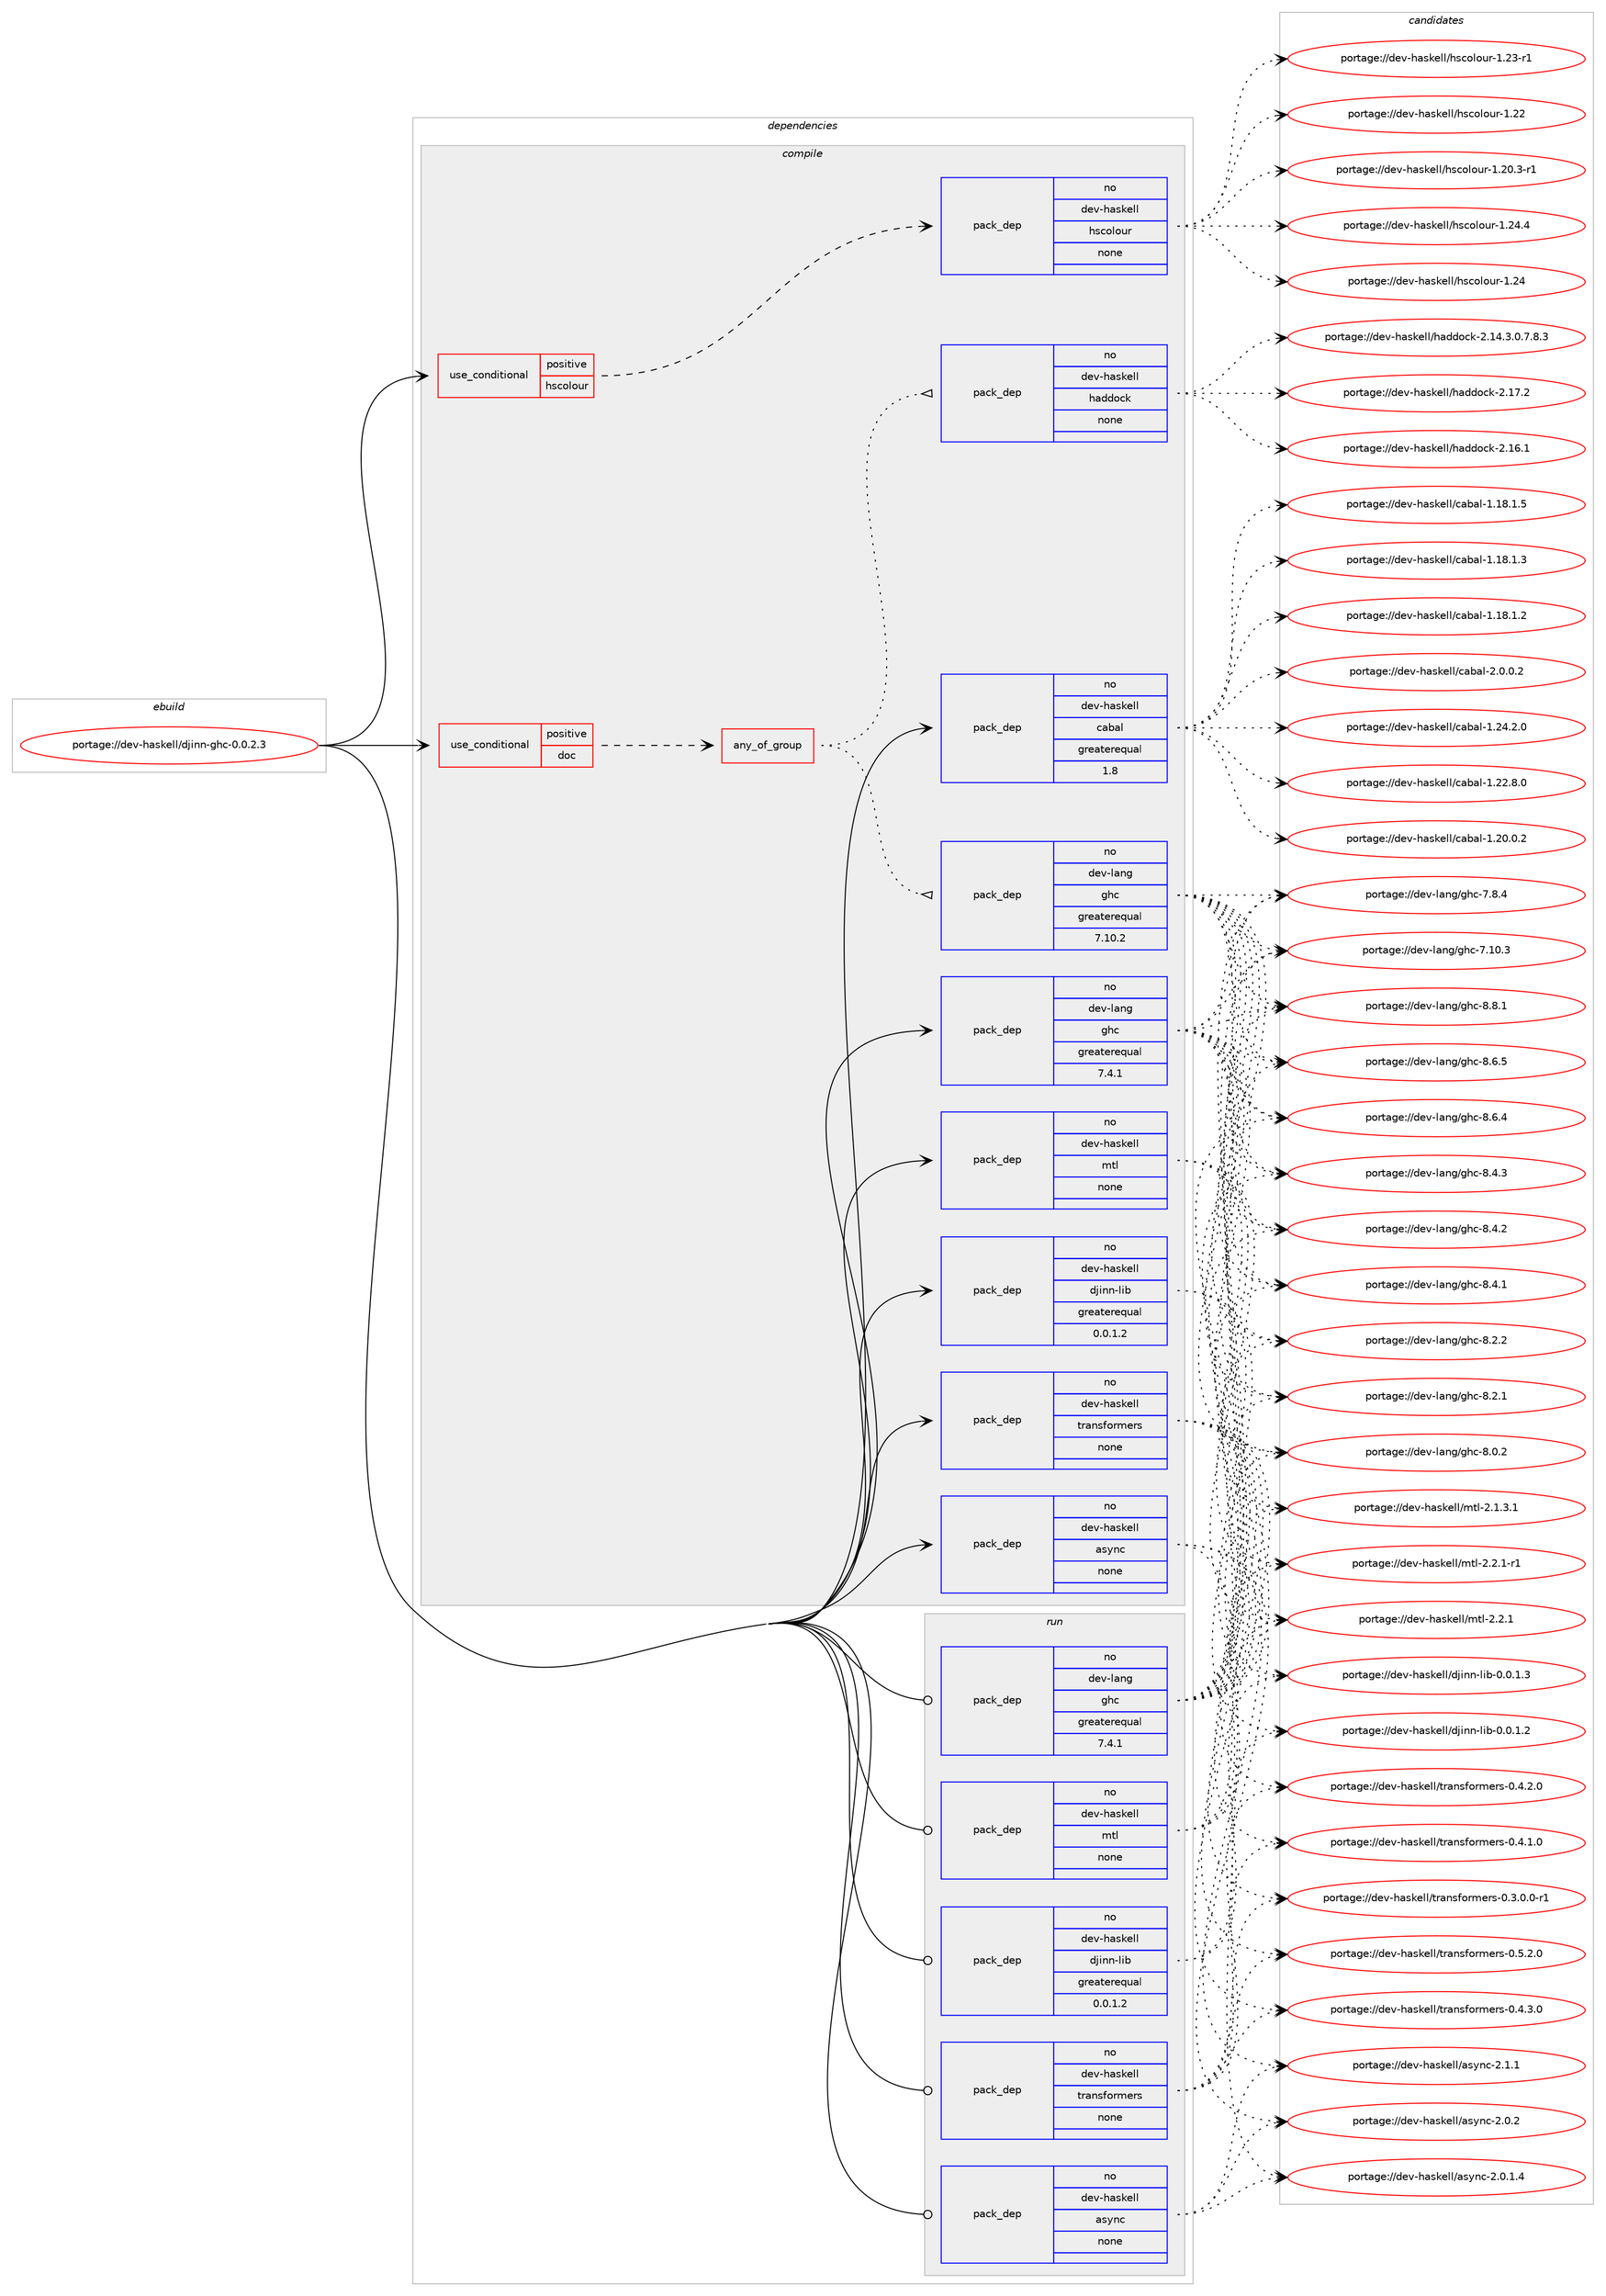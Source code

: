 digraph prolog {

# *************
# Graph options
# *************

newrank=true;
concentrate=true;
compound=true;
graph [rankdir=LR,fontname=Helvetica,fontsize=10,ranksep=1.5];#, ranksep=2.5, nodesep=0.2];
edge  [arrowhead=vee];
node  [fontname=Helvetica,fontsize=10];

# **********
# The ebuild
# **********

subgraph cluster_leftcol {
color=gray;
label=<<i>ebuild</i>>;
id [label="portage://dev-haskell/djinn-ghc-0.0.2.3", color=red, width=4, href="../dev-haskell/djinn-ghc-0.0.2.3.svg"];
}

# ****************
# The dependencies
# ****************

subgraph cluster_midcol {
color=gray;
label=<<i>dependencies</i>>;
subgraph cluster_compile {
fillcolor="#eeeeee";
style=filled;
label=<<i>compile</i>>;
subgraph cond134213 {
dependency564752 [label=<<TABLE BORDER="0" CELLBORDER="1" CELLSPACING="0" CELLPADDING="4"><TR><TD ROWSPAN="3" CELLPADDING="10">use_conditional</TD></TR><TR><TD>positive</TD></TR><TR><TD>doc</TD></TR></TABLE>>, shape=none, color=red];
subgraph any6548 {
dependency564753 [label=<<TABLE BORDER="0" CELLBORDER="1" CELLSPACING="0" CELLPADDING="4"><TR><TD CELLPADDING="10">any_of_group</TD></TR></TABLE>>, shape=none, color=red];subgraph pack423754 {
dependency564754 [label=<<TABLE BORDER="0" CELLBORDER="1" CELLSPACING="0" CELLPADDING="4" WIDTH="220"><TR><TD ROWSPAN="6" CELLPADDING="30">pack_dep</TD></TR><TR><TD WIDTH="110">no</TD></TR><TR><TD>dev-haskell</TD></TR><TR><TD>haddock</TD></TR><TR><TD>none</TD></TR><TR><TD></TD></TR></TABLE>>, shape=none, color=blue];
}
dependency564753:e -> dependency564754:w [weight=20,style="dotted",arrowhead="oinv"];
subgraph pack423755 {
dependency564755 [label=<<TABLE BORDER="0" CELLBORDER="1" CELLSPACING="0" CELLPADDING="4" WIDTH="220"><TR><TD ROWSPAN="6" CELLPADDING="30">pack_dep</TD></TR><TR><TD WIDTH="110">no</TD></TR><TR><TD>dev-lang</TD></TR><TR><TD>ghc</TD></TR><TR><TD>greaterequal</TD></TR><TR><TD>7.10.2</TD></TR></TABLE>>, shape=none, color=blue];
}
dependency564753:e -> dependency564755:w [weight=20,style="dotted",arrowhead="oinv"];
}
dependency564752:e -> dependency564753:w [weight=20,style="dashed",arrowhead="vee"];
}
id:e -> dependency564752:w [weight=20,style="solid",arrowhead="vee"];
subgraph cond134214 {
dependency564756 [label=<<TABLE BORDER="0" CELLBORDER="1" CELLSPACING="0" CELLPADDING="4"><TR><TD ROWSPAN="3" CELLPADDING="10">use_conditional</TD></TR><TR><TD>positive</TD></TR><TR><TD>hscolour</TD></TR></TABLE>>, shape=none, color=red];
subgraph pack423756 {
dependency564757 [label=<<TABLE BORDER="0" CELLBORDER="1" CELLSPACING="0" CELLPADDING="4" WIDTH="220"><TR><TD ROWSPAN="6" CELLPADDING="30">pack_dep</TD></TR><TR><TD WIDTH="110">no</TD></TR><TR><TD>dev-haskell</TD></TR><TR><TD>hscolour</TD></TR><TR><TD>none</TD></TR><TR><TD></TD></TR></TABLE>>, shape=none, color=blue];
}
dependency564756:e -> dependency564757:w [weight=20,style="dashed",arrowhead="vee"];
}
id:e -> dependency564756:w [weight=20,style="solid",arrowhead="vee"];
subgraph pack423757 {
dependency564758 [label=<<TABLE BORDER="0" CELLBORDER="1" CELLSPACING="0" CELLPADDING="4" WIDTH="220"><TR><TD ROWSPAN="6" CELLPADDING="30">pack_dep</TD></TR><TR><TD WIDTH="110">no</TD></TR><TR><TD>dev-haskell</TD></TR><TR><TD>async</TD></TR><TR><TD>none</TD></TR><TR><TD></TD></TR></TABLE>>, shape=none, color=blue];
}
id:e -> dependency564758:w [weight=20,style="solid",arrowhead="vee"];
subgraph pack423758 {
dependency564759 [label=<<TABLE BORDER="0" CELLBORDER="1" CELLSPACING="0" CELLPADDING="4" WIDTH="220"><TR><TD ROWSPAN="6" CELLPADDING="30">pack_dep</TD></TR><TR><TD WIDTH="110">no</TD></TR><TR><TD>dev-haskell</TD></TR><TR><TD>cabal</TD></TR><TR><TD>greaterequal</TD></TR><TR><TD>1.8</TD></TR></TABLE>>, shape=none, color=blue];
}
id:e -> dependency564759:w [weight=20,style="solid",arrowhead="vee"];
subgraph pack423759 {
dependency564760 [label=<<TABLE BORDER="0" CELLBORDER="1" CELLSPACING="0" CELLPADDING="4" WIDTH="220"><TR><TD ROWSPAN="6" CELLPADDING="30">pack_dep</TD></TR><TR><TD WIDTH="110">no</TD></TR><TR><TD>dev-haskell</TD></TR><TR><TD>djinn-lib</TD></TR><TR><TD>greaterequal</TD></TR><TR><TD>0.0.1.2</TD></TR></TABLE>>, shape=none, color=blue];
}
id:e -> dependency564760:w [weight=20,style="solid",arrowhead="vee"];
subgraph pack423760 {
dependency564761 [label=<<TABLE BORDER="0" CELLBORDER="1" CELLSPACING="0" CELLPADDING="4" WIDTH="220"><TR><TD ROWSPAN="6" CELLPADDING="30">pack_dep</TD></TR><TR><TD WIDTH="110">no</TD></TR><TR><TD>dev-haskell</TD></TR><TR><TD>mtl</TD></TR><TR><TD>none</TD></TR><TR><TD></TD></TR></TABLE>>, shape=none, color=blue];
}
id:e -> dependency564761:w [weight=20,style="solid",arrowhead="vee"];
subgraph pack423761 {
dependency564762 [label=<<TABLE BORDER="0" CELLBORDER="1" CELLSPACING="0" CELLPADDING="4" WIDTH="220"><TR><TD ROWSPAN="6" CELLPADDING="30">pack_dep</TD></TR><TR><TD WIDTH="110">no</TD></TR><TR><TD>dev-haskell</TD></TR><TR><TD>transformers</TD></TR><TR><TD>none</TD></TR><TR><TD></TD></TR></TABLE>>, shape=none, color=blue];
}
id:e -> dependency564762:w [weight=20,style="solid",arrowhead="vee"];
subgraph pack423762 {
dependency564763 [label=<<TABLE BORDER="0" CELLBORDER="1" CELLSPACING="0" CELLPADDING="4" WIDTH="220"><TR><TD ROWSPAN="6" CELLPADDING="30">pack_dep</TD></TR><TR><TD WIDTH="110">no</TD></TR><TR><TD>dev-lang</TD></TR><TR><TD>ghc</TD></TR><TR><TD>greaterequal</TD></TR><TR><TD>7.4.1</TD></TR></TABLE>>, shape=none, color=blue];
}
id:e -> dependency564763:w [weight=20,style="solid",arrowhead="vee"];
}
subgraph cluster_compileandrun {
fillcolor="#eeeeee";
style=filled;
label=<<i>compile and run</i>>;
}
subgraph cluster_run {
fillcolor="#eeeeee";
style=filled;
label=<<i>run</i>>;
subgraph pack423763 {
dependency564764 [label=<<TABLE BORDER="0" CELLBORDER="1" CELLSPACING="0" CELLPADDING="4" WIDTH="220"><TR><TD ROWSPAN="6" CELLPADDING="30">pack_dep</TD></TR><TR><TD WIDTH="110">no</TD></TR><TR><TD>dev-haskell</TD></TR><TR><TD>async</TD></TR><TR><TD>none</TD></TR><TR><TD></TD></TR></TABLE>>, shape=none, color=blue];
}
id:e -> dependency564764:w [weight=20,style="solid",arrowhead="odot"];
subgraph pack423764 {
dependency564765 [label=<<TABLE BORDER="0" CELLBORDER="1" CELLSPACING="0" CELLPADDING="4" WIDTH="220"><TR><TD ROWSPAN="6" CELLPADDING="30">pack_dep</TD></TR><TR><TD WIDTH="110">no</TD></TR><TR><TD>dev-haskell</TD></TR><TR><TD>djinn-lib</TD></TR><TR><TD>greaterequal</TD></TR><TR><TD>0.0.1.2</TD></TR></TABLE>>, shape=none, color=blue];
}
id:e -> dependency564765:w [weight=20,style="solid",arrowhead="odot"];
subgraph pack423765 {
dependency564766 [label=<<TABLE BORDER="0" CELLBORDER="1" CELLSPACING="0" CELLPADDING="4" WIDTH="220"><TR><TD ROWSPAN="6" CELLPADDING="30">pack_dep</TD></TR><TR><TD WIDTH="110">no</TD></TR><TR><TD>dev-haskell</TD></TR><TR><TD>mtl</TD></TR><TR><TD>none</TD></TR><TR><TD></TD></TR></TABLE>>, shape=none, color=blue];
}
id:e -> dependency564766:w [weight=20,style="solid",arrowhead="odot"];
subgraph pack423766 {
dependency564767 [label=<<TABLE BORDER="0" CELLBORDER="1" CELLSPACING="0" CELLPADDING="4" WIDTH="220"><TR><TD ROWSPAN="6" CELLPADDING="30">pack_dep</TD></TR><TR><TD WIDTH="110">no</TD></TR><TR><TD>dev-haskell</TD></TR><TR><TD>transformers</TD></TR><TR><TD>none</TD></TR><TR><TD></TD></TR></TABLE>>, shape=none, color=blue];
}
id:e -> dependency564767:w [weight=20,style="solid",arrowhead="odot"];
subgraph pack423767 {
dependency564768 [label=<<TABLE BORDER="0" CELLBORDER="1" CELLSPACING="0" CELLPADDING="4" WIDTH="220"><TR><TD ROWSPAN="6" CELLPADDING="30">pack_dep</TD></TR><TR><TD WIDTH="110">no</TD></TR><TR><TD>dev-lang</TD></TR><TR><TD>ghc</TD></TR><TR><TD>greaterequal</TD></TR><TR><TD>7.4.1</TD></TR></TABLE>>, shape=none, color=blue];
}
id:e -> dependency564768:w [weight=20,style="solid",arrowhead="odot"];
}
}

# **************
# The candidates
# **************

subgraph cluster_choices {
rank=same;
color=gray;
label=<<i>candidates</i>>;

subgraph choice423754 {
color=black;
nodesep=1;
choice100101118451049711510710110810847104971001001119910745504649554650 [label="portage://dev-haskell/haddock-2.17.2", color=red, width=4,href="../dev-haskell/haddock-2.17.2.svg"];
choice100101118451049711510710110810847104971001001119910745504649544649 [label="portage://dev-haskell/haddock-2.16.1", color=red, width=4,href="../dev-haskell/haddock-2.16.1.svg"];
choice1001011184510497115107101108108471049710010011199107455046495246514648465546564651 [label="portage://dev-haskell/haddock-2.14.3.0.7.8.3", color=red, width=4,href="../dev-haskell/haddock-2.14.3.0.7.8.3.svg"];
dependency564754:e -> choice100101118451049711510710110810847104971001001119910745504649554650:w [style=dotted,weight="100"];
dependency564754:e -> choice100101118451049711510710110810847104971001001119910745504649544649:w [style=dotted,weight="100"];
dependency564754:e -> choice1001011184510497115107101108108471049710010011199107455046495246514648465546564651:w [style=dotted,weight="100"];
}
subgraph choice423755 {
color=black;
nodesep=1;
choice10010111845108971101034710310499455646564649 [label="portage://dev-lang/ghc-8.8.1", color=red, width=4,href="../dev-lang/ghc-8.8.1.svg"];
choice10010111845108971101034710310499455646544653 [label="portage://dev-lang/ghc-8.6.5", color=red, width=4,href="../dev-lang/ghc-8.6.5.svg"];
choice10010111845108971101034710310499455646544652 [label="portage://dev-lang/ghc-8.6.4", color=red, width=4,href="../dev-lang/ghc-8.6.4.svg"];
choice10010111845108971101034710310499455646524651 [label="portage://dev-lang/ghc-8.4.3", color=red, width=4,href="../dev-lang/ghc-8.4.3.svg"];
choice10010111845108971101034710310499455646524650 [label="portage://dev-lang/ghc-8.4.2", color=red, width=4,href="../dev-lang/ghc-8.4.2.svg"];
choice10010111845108971101034710310499455646524649 [label="portage://dev-lang/ghc-8.4.1", color=red, width=4,href="../dev-lang/ghc-8.4.1.svg"];
choice10010111845108971101034710310499455646504650 [label="portage://dev-lang/ghc-8.2.2", color=red, width=4,href="../dev-lang/ghc-8.2.2.svg"];
choice10010111845108971101034710310499455646504649 [label="portage://dev-lang/ghc-8.2.1", color=red, width=4,href="../dev-lang/ghc-8.2.1.svg"];
choice10010111845108971101034710310499455646484650 [label="portage://dev-lang/ghc-8.0.2", color=red, width=4,href="../dev-lang/ghc-8.0.2.svg"];
choice10010111845108971101034710310499455546564652 [label="portage://dev-lang/ghc-7.8.4", color=red, width=4,href="../dev-lang/ghc-7.8.4.svg"];
choice1001011184510897110103471031049945554649484651 [label="portage://dev-lang/ghc-7.10.3", color=red, width=4,href="../dev-lang/ghc-7.10.3.svg"];
dependency564755:e -> choice10010111845108971101034710310499455646564649:w [style=dotted,weight="100"];
dependency564755:e -> choice10010111845108971101034710310499455646544653:w [style=dotted,weight="100"];
dependency564755:e -> choice10010111845108971101034710310499455646544652:w [style=dotted,weight="100"];
dependency564755:e -> choice10010111845108971101034710310499455646524651:w [style=dotted,weight="100"];
dependency564755:e -> choice10010111845108971101034710310499455646524650:w [style=dotted,weight="100"];
dependency564755:e -> choice10010111845108971101034710310499455646524649:w [style=dotted,weight="100"];
dependency564755:e -> choice10010111845108971101034710310499455646504650:w [style=dotted,weight="100"];
dependency564755:e -> choice10010111845108971101034710310499455646504649:w [style=dotted,weight="100"];
dependency564755:e -> choice10010111845108971101034710310499455646484650:w [style=dotted,weight="100"];
dependency564755:e -> choice10010111845108971101034710310499455546564652:w [style=dotted,weight="100"];
dependency564755:e -> choice1001011184510897110103471031049945554649484651:w [style=dotted,weight="100"];
}
subgraph choice423756 {
color=black;
nodesep=1;
choice1001011184510497115107101108108471041159911110811111711445494650524652 [label="portage://dev-haskell/hscolour-1.24.4", color=red, width=4,href="../dev-haskell/hscolour-1.24.4.svg"];
choice100101118451049711510710110810847104115991111081111171144549465052 [label="portage://dev-haskell/hscolour-1.24", color=red, width=4,href="../dev-haskell/hscolour-1.24.svg"];
choice1001011184510497115107101108108471041159911110811111711445494650514511449 [label="portage://dev-haskell/hscolour-1.23-r1", color=red, width=4,href="../dev-haskell/hscolour-1.23-r1.svg"];
choice100101118451049711510710110810847104115991111081111171144549465050 [label="portage://dev-haskell/hscolour-1.22", color=red, width=4,href="../dev-haskell/hscolour-1.22.svg"];
choice10010111845104971151071011081084710411599111108111117114454946504846514511449 [label="portage://dev-haskell/hscolour-1.20.3-r1", color=red, width=4,href="../dev-haskell/hscolour-1.20.3-r1.svg"];
dependency564757:e -> choice1001011184510497115107101108108471041159911110811111711445494650524652:w [style=dotted,weight="100"];
dependency564757:e -> choice100101118451049711510710110810847104115991111081111171144549465052:w [style=dotted,weight="100"];
dependency564757:e -> choice1001011184510497115107101108108471041159911110811111711445494650514511449:w [style=dotted,weight="100"];
dependency564757:e -> choice100101118451049711510710110810847104115991111081111171144549465050:w [style=dotted,weight="100"];
dependency564757:e -> choice10010111845104971151071011081084710411599111108111117114454946504846514511449:w [style=dotted,weight="100"];
}
subgraph choice423757 {
color=black;
nodesep=1;
choice1001011184510497115107101108108479711512111099455046494649 [label="portage://dev-haskell/async-2.1.1", color=red, width=4,href="../dev-haskell/async-2.1.1.svg"];
choice1001011184510497115107101108108479711512111099455046484650 [label="portage://dev-haskell/async-2.0.2", color=red, width=4,href="../dev-haskell/async-2.0.2.svg"];
choice10010111845104971151071011081084797115121110994550464846494652 [label="portage://dev-haskell/async-2.0.1.4", color=red, width=4,href="../dev-haskell/async-2.0.1.4.svg"];
dependency564758:e -> choice1001011184510497115107101108108479711512111099455046494649:w [style=dotted,weight="100"];
dependency564758:e -> choice1001011184510497115107101108108479711512111099455046484650:w [style=dotted,weight="100"];
dependency564758:e -> choice10010111845104971151071011081084797115121110994550464846494652:w [style=dotted,weight="100"];
}
subgraph choice423758 {
color=black;
nodesep=1;
choice100101118451049711510710110810847999798971084550464846484650 [label="portage://dev-haskell/cabal-2.0.0.2", color=red, width=4,href="../dev-haskell/cabal-2.0.0.2.svg"];
choice10010111845104971151071011081084799979897108454946505246504648 [label="portage://dev-haskell/cabal-1.24.2.0", color=red, width=4,href="../dev-haskell/cabal-1.24.2.0.svg"];
choice10010111845104971151071011081084799979897108454946505046564648 [label="portage://dev-haskell/cabal-1.22.8.0", color=red, width=4,href="../dev-haskell/cabal-1.22.8.0.svg"];
choice10010111845104971151071011081084799979897108454946504846484650 [label="portage://dev-haskell/cabal-1.20.0.2", color=red, width=4,href="../dev-haskell/cabal-1.20.0.2.svg"];
choice10010111845104971151071011081084799979897108454946495646494653 [label="portage://dev-haskell/cabal-1.18.1.5", color=red, width=4,href="../dev-haskell/cabal-1.18.1.5.svg"];
choice10010111845104971151071011081084799979897108454946495646494651 [label="portage://dev-haskell/cabal-1.18.1.3", color=red, width=4,href="../dev-haskell/cabal-1.18.1.3.svg"];
choice10010111845104971151071011081084799979897108454946495646494650 [label="portage://dev-haskell/cabal-1.18.1.2", color=red, width=4,href="../dev-haskell/cabal-1.18.1.2.svg"];
dependency564759:e -> choice100101118451049711510710110810847999798971084550464846484650:w [style=dotted,weight="100"];
dependency564759:e -> choice10010111845104971151071011081084799979897108454946505246504648:w [style=dotted,weight="100"];
dependency564759:e -> choice10010111845104971151071011081084799979897108454946505046564648:w [style=dotted,weight="100"];
dependency564759:e -> choice10010111845104971151071011081084799979897108454946504846484650:w [style=dotted,weight="100"];
dependency564759:e -> choice10010111845104971151071011081084799979897108454946495646494653:w [style=dotted,weight="100"];
dependency564759:e -> choice10010111845104971151071011081084799979897108454946495646494651:w [style=dotted,weight="100"];
dependency564759:e -> choice10010111845104971151071011081084799979897108454946495646494650:w [style=dotted,weight="100"];
}
subgraph choice423759 {
color=black;
nodesep=1;
choice10010111845104971151071011081084710010610511011045108105984548464846494651 [label="portage://dev-haskell/djinn-lib-0.0.1.3", color=red, width=4,href="../dev-haskell/djinn-lib-0.0.1.3.svg"];
choice10010111845104971151071011081084710010610511011045108105984548464846494650 [label="portage://dev-haskell/djinn-lib-0.0.1.2", color=red, width=4,href="../dev-haskell/djinn-lib-0.0.1.2.svg"];
dependency564760:e -> choice10010111845104971151071011081084710010610511011045108105984548464846494651:w [style=dotted,weight="100"];
dependency564760:e -> choice10010111845104971151071011081084710010610511011045108105984548464846494650:w [style=dotted,weight="100"];
}
subgraph choice423760 {
color=black;
nodesep=1;
choice1001011184510497115107101108108471091161084550465046494511449 [label="portage://dev-haskell/mtl-2.2.1-r1", color=red, width=4,href="../dev-haskell/mtl-2.2.1-r1.svg"];
choice100101118451049711510710110810847109116108455046504649 [label="portage://dev-haskell/mtl-2.2.1", color=red, width=4,href="../dev-haskell/mtl-2.2.1.svg"];
choice1001011184510497115107101108108471091161084550464946514649 [label="portage://dev-haskell/mtl-2.1.3.1", color=red, width=4,href="../dev-haskell/mtl-2.1.3.1.svg"];
dependency564761:e -> choice1001011184510497115107101108108471091161084550465046494511449:w [style=dotted,weight="100"];
dependency564761:e -> choice100101118451049711510710110810847109116108455046504649:w [style=dotted,weight="100"];
dependency564761:e -> choice1001011184510497115107101108108471091161084550464946514649:w [style=dotted,weight="100"];
}
subgraph choice423761 {
color=black;
nodesep=1;
choice100101118451049711510710110810847116114971101151021111141091011141154548465346504648 [label="portage://dev-haskell/transformers-0.5.2.0", color=red, width=4,href="../dev-haskell/transformers-0.5.2.0.svg"];
choice100101118451049711510710110810847116114971101151021111141091011141154548465246514648 [label="portage://dev-haskell/transformers-0.4.3.0", color=red, width=4,href="../dev-haskell/transformers-0.4.3.0.svg"];
choice100101118451049711510710110810847116114971101151021111141091011141154548465246504648 [label="portage://dev-haskell/transformers-0.4.2.0", color=red, width=4,href="../dev-haskell/transformers-0.4.2.0.svg"];
choice100101118451049711510710110810847116114971101151021111141091011141154548465246494648 [label="portage://dev-haskell/transformers-0.4.1.0", color=red, width=4,href="../dev-haskell/transformers-0.4.1.0.svg"];
choice1001011184510497115107101108108471161149711011510211111410910111411545484651464846484511449 [label="portage://dev-haskell/transformers-0.3.0.0-r1", color=red, width=4,href="../dev-haskell/transformers-0.3.0.0-r1.svg"];
dependency564762:e -> choice100101118451049711510710110810847116114971101151021111141091011141154548465346504648:w [style=dotted,weight="100"];
dependency564762:e -> choice100101118451049711510710110810847116114971101151021111141091011141154548465246514648:w [style=dotted,weight="100"];
dependency564762:e -> choice100101118451049711510710110810847116114971101151021111141091011141154548465246504648:w [style=dotted,weight="100"];
dependency564762:e -> choice100101118451049711510710110810847116114971101151021111141091011141154548465246494648:w [style=dotted,weight="100"];
dependency564762:e -> choice1001011184510497115107101108108471161149711011510211111410910111411545484651464846484511449:w [style=dotted,weight="100"];
}
subgraph choice423762 {
color=black;
nodesep=1;
choice10010111845108971101034710310499455646564649 [label="portage://dev-lang/ghc-8.8.1", color=red, width=4,href="../dev-lang/ghc-8.8.1.svg"];
choice10010111845108971101034710310499455646544653 [label="portage://dev-lang/ghc-8.6.5", color=red, width=4,href="../dev-lang/ghc-8.6.5.svg"];
choice10010111845108971101034710310499455646544652 [label="portage://dev-lang/ghc-8.6.4", color=red, width=4,href="../dev-lang/ghc-8.6.4.svg"];
choice10010111845108971101034710310499455646524651 [label="portage://dev-lang/ghc-8.4.3", color=red, width=4,href="../dev-lang/ghc-8.4.3.svg"];
choice10010111845108971101034710310499455646524650 [label="portage://dev-lang/ghc-8.4.2", color=red, width=4,href="../dev-lang/ghc-8.4.2.svg"];
choice10010111845108971101034710310499455646524649 [label="portage://dev-lang/ghc-8.4.1", color=red, width=4,href="../dev-lang/ghc-8.4.1.svg"];
choice10010111845108971101034710310499455646504650 [label="portage://dev-lang/ghc-8.2.2", color=red, width=4,href="../dev-lang/ghc-8.2.2.svg"];
choice10010111845108971101034710310499455646504649 [label="portage://dev-lang/ghc-8.2.1", color=red, width=4,href="../dev-lang/ghc-8.2.1.svg"];
choice10010111845108971101034710310499455646484650 [label="portage://dev-lang/ghc-8.0.2", color=red, width=4,href="../dev-lang/ghc-8.0.2.svg"];
choice10010111845108971101034710310499455546564652 [label="portage://dev-lang/ghc-7.8.4", color=red, width=4,href="../dev-lang/ghc-7.8.4.svg"];
choice1001011184510897110103471031049945554649484651 [label="portage://dev-lang/ghc-7.10.3", color=red, width=4,href="../dev-lang/ghc-7.10.3.svg"];
dependency564763:e -> choice10010111845108971101034710310499455646564649:w [style=dotted,weight="100"];
dependency564763:e -> choice10010111845108971101034710310499455646544653:w [style=dotted,weight="100"];
dependency564763:e -> choice10010111845108971101034710310499455646544652:w [style=dotted,weight="100"];
dependency564763:e -> choice10010111845108971101034710310499455646524651:w [style=dotted,weight="100"];
dependency564763:e -> choice10010111845108971101034710310499455646524650:w [style=dotted,weight="100"];
dependency564763:e -> choice10010111845108971101034710310499455646524649:w [style=dotted,weight="100"];
dependency564763:e -> choice10010111845108971101034710310499455646504650:w [style=dotted,weight="100"];
dependency564763:e -> choice10010111845108971101034710310499455646504649:w [style=dotted,weight="100"];
dependency564763:e -> choice10010111845108971101034710310499455646484650:w [style=dotted,weight="100"];
dependency564763:e -> choice10010111845108971101034710310499455546564652:w [style=dotted,weight="100"];
dependency564763:e -> choice1001011184510897110103471031049945554649484651:w [style=dotted,weight="100"];
}
subgraph choice423763 {
color=black;
nodesep=1;
choice1001011184510497115107101108108479711512111099455046494649 [label="portage://dev-haskell/async-2.1.1", color=red, width=4,href="../dev-haskell/async-2.1.1.svg"];
choice1001011184510497115107101108108479711512111099455046484650 [label="portage://dev-haskell/async-2.0.2", color=red, width=4,href="../dev-haskell/async-2.0.2.svg"];
choice10010111845104971151071011081084797115121110994550464846494652 [label="portage://dev-haskell/async-2.0.1.4", color=red, width=4,href="../dev-haskell/async-2.0.1.4.svg"];
dependency564764:e -> choice1001011184510497115107101108108479711512111099455046494649:w [style=dotted,weight="100"];
dependency564764:e -> choice1001011184510497115107101108108479711512111099455046484650:w [style=dotted,weight="100"];
dependency564764:e -> choice10010111845104971151071011081084797115121110994550464846494652:w [style=dotted,weight="100"];
}
subgraph choice423764 {
color=black;
nodesep=1;
choice10010111845104971151071011081084710010610511011045108105984548464846494651 [label="portage://dev-haskell/djinn-lib-0.0.1.3", color=red, width=4,href="../dev-haskell/djinn-lib-0.0.1.3.svg"];
choice10010111845104971151071011081084710010610511011045108105984548464846494650 [label="portage://dev-haskell/djinn-lib-0.0.1.2", color=red, width=4,href="../dev-haskell/djinn-lib-0.0.1.2.svg"];
dependency564765:e -> choice10010111845104971151071011081084710010610511011045108105984548464846494651:w [style=dotted,weight="100"];
dependency564765:e -> choice10010111845104971151071011081084710010610511011045108105984548464846494650:w [style=dotted,weight="100"];
}
subgraph choice423765 {
color=black;
nodesep=1;
choice1001011184510497115107101108108471091161084550465046494511449 [label="portage://dev-haskell/mtl-2.2.1-r1", color=red, width=4,href="../dev-haskell/mtl-2.2.1-r1.svg"];
choice100101118451049711510710110810847109116108455046504649 [label="portage://dev-haskell/mtl-2.2.1", color=red, width=4,href="../dev-haskell/mtl-2.2.1.svg"];
choice1001011184510497115107101108108471091161084550464946514649 [label="portage://dev-haskell/mtl-2.1.3.1", color=red, width=4,href="../dev-haskell/mtl-2.1.3.1.svg"];
dependency564766:e -> choice1001011184510497115107101108108471091161084550465046494511449:w [style=dotted,weight="100"];
dependency564766:e -> choice100101118451049711510710110810847109116108455046504649:w [style=dotted,weight="100"];
dependency564766:e -> choice1001011184510497115107101108108471091161084550464946514649:w [style=dotted,weight="100"];
}
subgraph choice423766 {
color=black;
nodesep=1;
choice100101118451049711510710110810847116114971101151021111141091011141154548465346504648 [label="portage://dev-haskell/transformers-0.5.2.0", color=red, width=4,href="../dev-haskell/transformers-0.5.2.0.svg"];
choice100101118451049711510710110810847116114971101151021111141091011141154548465246514648 [label="portage://dev-haskell/transformers-0.4.3.0", color=red, width=4,href="../dev-haskell/transformers-0.4.3.0.svg"];
choice100101118451049711510710110810847116114971101151021111141091011141154548465246504648 [label="portage://dev-haskell/transformers-0.4.2.0", color=red, width=4,href="../dev-haskell/transformers-0.4.2.0.svg"];
choice100101118451049711510710110810847116114971101151021111141091011141154548465246494648 [label="portage://dev-haskell/transformers-0.4.1.0", color=red, width=4,href="../dev-haskell/transformers-0.4.1.0.svg"];
choice1001011184510497115107101108108471161149711011510211111410910111411545484651464846484511449 [label="portage://dev-haskell/transformers-0.3.0.0-r1", color=red, width=4,href="../dev-haskell/transformers-0.3.0.0-r1.svg"];
dependency564767:e -> choice100101118451049711510710110810847116114971101151021111141091011141154548465346504648:w [style=dotted,weight="100"];
dependency564767:e -> choice100101118451049711510710110810847116114971101151021111141091011141154548465246514648:w [style=dotted,weight="100"];
dependency564767:e -> choice100101118451049711510710110810847116114971101151021111141091011141154548465246504648:w [style=dotted,weight="100"];
dependency564767:e -> choice100101118451049711510710110810847116114971101151021111141091011141154548465246494648:w [style=dotted,weight="100"];
dependency564767:e -> choice1001011184510497115107101108108471161149711011510211111410910111411545484651464846484511449:w [style=dotted,weight="100"];
}
subgraph choice423767 {
color=black;
nodesep=1;
choice10010111845108971101034710310499455646564649 [label="portage://dev-lang/ghc-8.8.1", color=red, width=4,href="../dev-lang/ghc-8.8.1.svg"];
choice10010111845108971101034710310499455646544653 [label="portage://dev-lang/ghc-8.6.5", color=red, width=4,href="../dev-lang/ghc-8.6.5.svg"];
choice10010111845108971101034710310499455646544652 [label="portage://dev-lang/ghc-8.6.4", color=red, width=4,href="../dev-lang/ghc-8.6.4.svg"];
choice10010111845108971101034710310499455646524651 [label="portage://dev-lang/ghc-8.4.3", color=red, width=4,href="../dev-lang/ghc-8.4.3.svg"];
choice10010111845108971101034710310499455646524650 [label="portage://dev-lang/ghc-8.4.2", color=red, width=4,href="../dev-lang/ghc-8.4.2.svg"];
choice10010111845108971101034710310499455646524649 [label="portage://dev-lang/ghc-8.4.1", color=red, width=4,href="../dev-lang/ghc-8.4.1.svg"];
choice10010111845108971101034710310499455646504650 [label="portage://dev-lang/ghc-8.2.2", color=red, width=4,href="../dev-lang/ghc-8.2.2.svg"];
choice10010111845108971101034710310499455646504649 [label="portage://dev-lang/ghc-8.2.1", color=red, width=4,href="../dev-lang/ghc-8.2.1.svg"];
choice10010111845108971101034710310499455646484650 [label="portage://dev-lang/ghc-8.0.2", color=red, width=4,href="../dev-lang/ghc-8.0.2.svg"];
choice10010111845108971101034710310499455546564652 [label="portage://dev-lang/ghc-7.8.4", color=red, width=4,href="../dev-lang/ghc-7.8.4.svg"];
choice1001011184510897110103471031049945554649484651 [label="portage://dev-lang/ghc-7.10.3", color=red, width=4,href="../dev-lang/ghc-7.10.3.svg"];
dependency564768:e -> choice10010111845108971101034710310499455646564649:w [style=dotted,weight="100"];
dependency564768:e -> choice10010111845108971101034710310499455646544653:w [style=dotted,weight="100"];
dependency564768:e -> choice10010111845108971101034710310499455646544652:w [style=dotted,weight="100"];
dependency564768:e -> choice10010111845108971101034710310499455646524651:w [style=dotted,weight="100"];
dependency564768:e -> choice10010111845108971101034710310499455646524650:w [style=dotted,weight="100"];
dependency564768:e -> choice10010111845108971101034710310499455646524649:w [style=dotted,weight="100"];
dependency564768:e -> choice10010111845108971101034710310499455646504650:w [style=dotted,weight="100"];
dependency564768:e -> choice10010111845108971101034710310499455646504649:w [style=dotted,weight="100"];
dependency564768:e -> choice10010111845108971101034710310499455646484650:w [style=dotted,weight="100"];
dependency564768:e -> choice10010111845108971101034710310499455546564652:w [style=dotted,weight="100"];
dependency564768:e -> choice1001011184510897110103471031049945554649484651:w [style=dotted,weight="100"];
}
}

}
